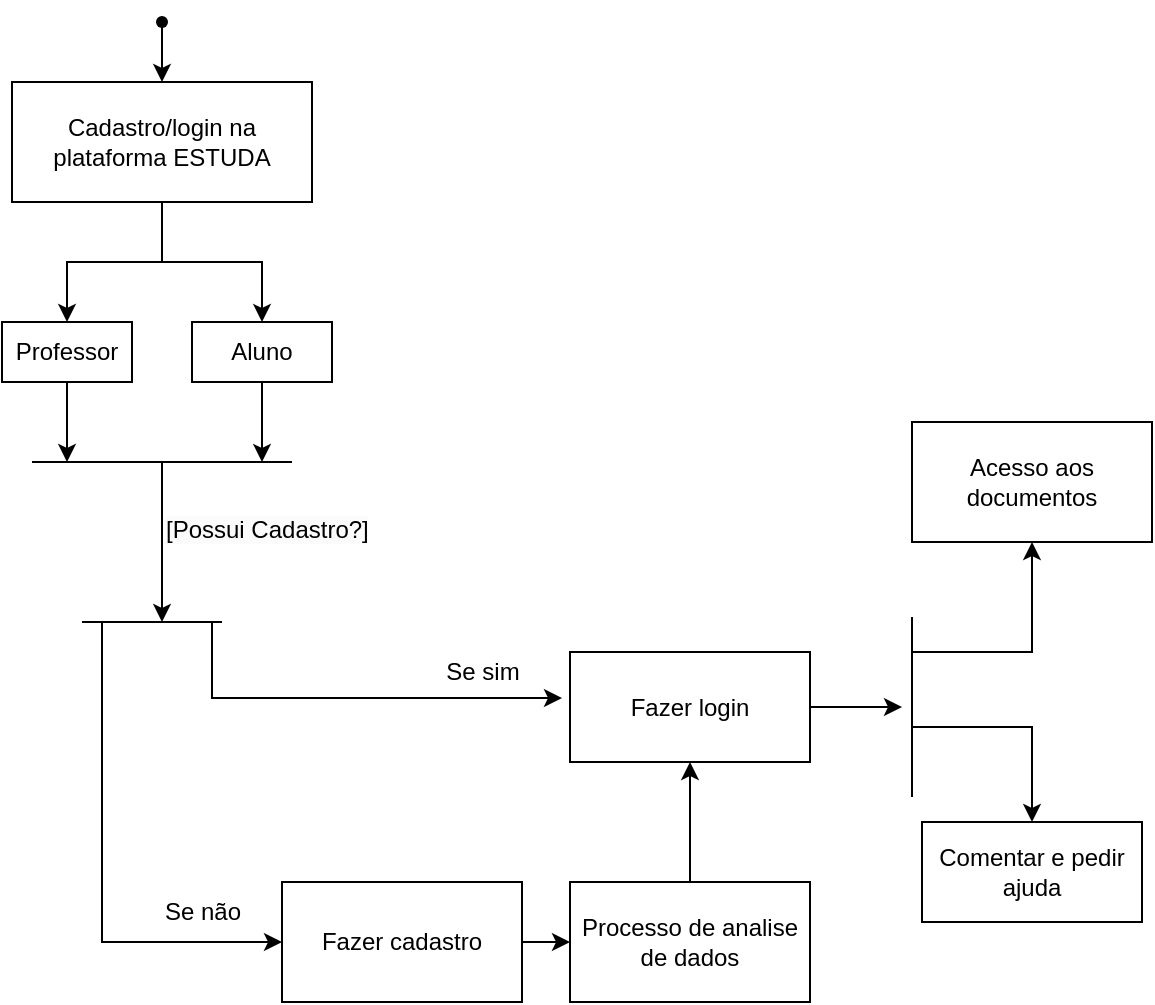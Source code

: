 <mxfile version="21.2.8" type="device">
  <diagram name="Página-1" id="jmDzwANW4qJA5nXzOvKP">
    <mxGraphModel dx="1354" dy="664" grid="1" gridSize="10" guides="1" tooltips="1" connect="1" arrows="1" fold="1" page="1" pageScale="1" pageWidth="827" pageHeight="1169" math="0" shadow="0">
      <root>
        <mxCell id="0" />
        <mxCell id="1" parent="0" />
        <mxCell id="jKdDpH5kDZpJ2cXiWnHA-3" style="edgeStyle=orthogonalEdgeStyle;rounded=0;orthogonalLoop=1;jettySize=auto;html=1;" edge="1" parent="1" source="jKdDpH5kDZpJ2cXiWnHA-1">
          <mxGeometry relative="1" as="geometry">
            <mxPoint x="170" y="100" as="targetPoint" />
          </mxGeometry>
        </mxCell>
        <mxCell id="jKdDpH5kDZpJ2cXiWnHA-1" value="" style="shape=waypoint;sketch=0;fillStyle=solid;size=6;pointerEvents=1;points=[];fillColor=none;resizable=0;rotatable=0;perimeter=centerPerimeter;snapToPoint=1;" vertex="1" parent="1">
          <mxGeometry x="160" y="60" width="20" height="20" as="geometry" />
        </mxCell>
        <mxCell id="jKdDpH5kDZpJ2cXiWnHA-5" style="edgeStyle=orthogonalEdgeStyle;rounded=0;orthogonalLoop=1;jettySize=auto;html=1;" edge="1" parent="1">
          <mxGeometry relative="1" as="geometry">
            <mxPoint x="170" y="370" as="targetPoint" />
            <mxPoint x="170" y="290" as="sourcePoint" />
          </mxGeometry>
        </mxCell>
        <mxCell id="jKdDpH5kDZpJ2cXiWnHA-41" style="edgeStyle=orthogonalEdgeStyle;rounded=0;orthogonalLoop=1;jettySize=auto;html=1;" edge="1" parent="1" source="jKdDpH5kDZpJ2cXiWnHA-4" target="jKdDpH5kDZpJ2cXiWnHA-37">
          <mxGeometry relative="1" as="geometry" />
        </mxCell>
        <mxCell id="jKdDpH5kDZpJ2cXiWnHA-42" style="edgeStyle=orthogonalEdgeStyle;rounded=0;orthogonalLoop=1;jettySize=auto;html=1;entryX=0.5;entryY=0;entryDx=0;entryDy=0;" edge="1" parent="1" source="jKdDpH5kDZpJ2cXiWnHA-4" target="jKdDpH5kDZpJ2cXiWnHA-38">
          <mxGeometry relative="1" as="geometry" />
        </mxCell>
        <mxCell id="jKdDpH5kDZpJ2cXiWnHA-4" value="Cadastro/login na plataforma ESTUDA" style="rounded=0;whiteSpace=wrap;html=1;" vertex="1" parent="1">
          <mxGeometry x="95" y="100" width="150" height="60" as="geometry" />
        </mxCell>
        <mxCell id="jKdDpH5kDZpJ2cXiWnHA-6" value="" style="endArrow=none;html=1;rounded=0;" edge="1" parent="1">
          <mxGeometry width="50" height="50" relative="1" as="geometry">
            <mxPoint x="130" y="370" as="sourcePoint" />
            <mxPoint x="200" y="370" as="targetPoint" />
          </mxGeometry>
        </mxCell>
        <mxCell id="jKdDpH5kDZpJ2cXiWnHA-7" value="" style="endArrow=classic;html=1;rounded=0;" edge="1" parent="1">
          <mxGeometry width="50" height="50" relative="1" as="geometry">
            <mxPoint x="195" y="370" as="sourcePoint" />
            <mxPoint x="370" y="408" as="targetPoint" />
            <Array as="points">
              <mxPoint x="195" y="408" />
            </Array>
          </mxGeometry>
        </mxCell>
        <mxCell id="jKdDpH5kDZpJ2cXiWnHA-9" value="Se sim" style="text;html=1;align=center;verticalAlign=middle;resizable=0;points=[];autosize=1;strokeColor=none;fillColor=none;" vertex="1" parent="1">
          <mxGeometry x="300" y="380" width="60" height="30" as="geometry" />
        </mxCell>
        <mxCell id="jKdDpH5kDZpJ2cXiWnHA-10" value="Se não" style="text;html=1;align=center;verticalAlign=middle;resizable=0;points=[];autosize=1;strokeColor=none;fillColor=none;" vertex="1" parent="1">
          <mxGeometry x="160" y="500" width="60" height="30" as="geometry" />
        </mxCell>
        <mxCell id="jKdDpH5kDZpJ2cXiWnHA-12" value="&lt;span style=&quot;color: rgb(0, 0, 0); font-family: Helvetica; font-size: 12px; font-style: normal; font-variant-ligatures: normal; font-variant-caps: normal; font-weight: 400; letter-spacing: normal; orphans: 2; text-align: center; text-indent: 0px; text-transform: none; widows: 2; word-spacing: 0px; -webkit-text-stroke-width: 0px; background-color: rgb(251, 251, 251); text-decoration-thickness: initial; text-decoration-style: initial; text-decoration-color: initial; float: none; display: inline !important;&quot;&gt;[Possui Cadastro?]&lt;/span&gt;" style="text;whiteSpace=wrap;html=1;" vertex="1" parent="1">
          <mxGeometry x="170" y="310" width="110" height="20" as="geometry" />
        </mxCell>
        <mxCell id="jKdDpH5kDZpJ2cXiWnHA-13" value="" style="endArrow=classic;html=1;rounded=0;" edge="1" parent="1">
          <mxGeometry width="50" height="50" relative="1" as="geometry">
            <mxPoint x="140" y="370" as="sourcePoint" />
            <mxPoint x="230" y="530" as="targetPoint" />
            <Array as="points">
              <mxPoint x="140" y="530" />
            </Array>
          </mxGeometry>
        </mxCell>
        <mxCell id="jKdDpH5kDZpJ2cXiWnHA-27" style="edgeStyle=orthogonalEdgeStyle;rounded=0;orthogonalLoop=1;jettySize=auto;html=1;" edge="1" parent="1" source="jKdDpH5kDZpJ2cXiWnHA-14">
          <mxGeometry relative="1" as="geometry">
            <mxPoint x="540" y="412.5" as="targetPoint" />
          </mxGeometry>
        </mxCell>
        <mxCell id="jKdDpH5kDZpJ2cXiWnHA-14" value="Fazer login" style="rounded=0;whiteSpace=wrap;html=1;" vertex="1" parent="1">
          <mxGeometry x="374" y="385" width="120" height="55" as="geometry" />
        </mxCell>
        <mxCell id="jKdDpH5kDZpJ2cXiWnHA-24" style="edgeStyle=orthogonalEdgeStyle;rounded=0;orthogonalLoop=1;jettySize=auto;html=1;entryX=0;entryY=0.5;entryDx=0;entryDy=0;" edge="1" parent="1" source="jKdDpH5kDZpJ2cXiWnHA-16" target="jKdDpH5kDZpJ2cXiWnHA-21">
          <mxGeometry relative="1" as="geometry" />
        </mxCell>
        <mxCell id="jKdDpH5kDZpJ2cXiWnHA-16" value="Fazer cadastro" style="rounded=0;whiteSpace=wrap;html=1;" vertex="1" parent="1">
          <mxGeometry x="230" y="500" width="120" height="60" as="geometry" />
        </mxCell>
        <mxCell id="jKdDpH5kDZpJ2cXiWnHA-25" style="edgeStyle=orthogonalEdgeStyle;rounded=0;orthogonalLoop=1;jettySize=auto;html=1;entryX=0.5;entryY=1;entryDx=0;entryDy=0;" edge="1" parent="1" source="jKdDpH5kDZpJ2cXiWnHA-21" target="jKdDpH5kDZpJ2cXiWnHA-14">
          <mxGeometry relative="1" as="geometry" />
        </mxCell>
        <mxCell id="jKdDpH5kDZpJ2cXiWnHA-21" value="Processo de analise de dados" style="rounded=0;whiteSpace=wrap;html=1;" vertex="1" parent="1">
          <mxGeometry x="374" y="500" width="120" height="60" as="geometry" />
        </mxCell>
        <mxCell id="jKdDpH5kDZpJ2cXiWnHA-28" value="" style="endArrow=none;html=1;rounded=0;" edge="1" parent="1">
          <mxGeometry width="50" height="50" relative="1" as="geometry">
            <mxPoint x="545" y="457.5" as="sourcePoint" />
            <mxPoint x="545" y="367.5" as="targetPoint" />
          </mxGeometry>
        </mxCell>
        <mxCell id="jKdDpH5kDZpJ2cXiWnHA-30" value="" style="endArrow=classic;html=1;rounded=0;" edge="1" parent="1">
          <mxGeometry width="50" height="50" relative="1" as="geometry">
            <mxPoint x="545" y="385" as="sourcePoint" />
            <mxPoint x="605" y="330" as="targetPoint" />
            <Array as="points">
              <mxPoint x="605" y="385" />
            </Array>
          </mxGeometry>
        </mxCell>
        <mxCell id="jKdDpH5kDZpJ2cXiWnHA-31" value="Acesso aos documentos" style="rounded=0;whiteSpace=wrap;html=1;" vertex="1" parent="1">
          <mxGeometry x="545" y="270" width="120" height="60" as="geometry" />
        </mxCell>
        <mxCell id="jKdDpH5kDZpJ2cXiWnHA-44" style="edgeStyle=orthogonalEdgeStyle;rounded=0;orthogonalLoop=1;jettySize=auto;html=1;" edge="1" parent="1" source="jKdDpH5kDZpJ2cXiWnHA-37">
          <mxGeometry relative="1" as="geometry">
            <mxPoint x="220" y="290" as="targetPoint" />
          </mxGeometry>
        </mxCell>
        <mxCell id="jKdDpH5kDZpJ2cXiWnHA-37" value="Aluno" style="rounded=0;whiteSpace=wrap;html=1;" vertex="1" parent="1">
          <mxGeometry x="185" y="220" width="70" height="30" as="geometry" />
        </mxCell>
        <mxCell id="jKdDpH5kDZpJ2cXiWnHA-45" style="edgeStyle=orthogonalEdgeStyle;rounded=0;orthogonalLoop=1;jettySize=auto;html=1;" edge="1" parent="1" source="jKdDpH5kDZpJ2cXiWnHA-38">
          <mxGeometry relative="1" as="geometry">
            <mxPoint x="122.5" y="290" as="targetPoint" />
          </mxGeometry>
        </mxCell>
        <mxCell id="jKdDpH5kDZpJ2cXiWnHA-38" value="Professor" style="rounded=0;whiteSpace=wrap;html=1;" vertex="1" parent="1">
          <mxGeometry x="90" y="220" width="65" height="30" as="geometry" />
        </mxCell>
        <mxCell id="jKdDpH5kDZpJ2cXiWnHA-39" value="" style="endArrow=none;html=1;rounded=0;" edge="1" parent="1">
          <mxGeometry width="50" height="50" relative="1" as="geometry">
            <mxPoint x="105" y="290" as="sourcePoint" />
            <mxPoint x="235" y="290" as="targetPoint" />
          </mxGeometry>
        </mxCell>
        <mxCell id="jKdDpH5kDZpJ2cXiWnHA-46" value="" style="endArrow=classic;html=1;rounded=0;" edge="1" parent="1">
          <mxGeometry width="50" height="50" relative="1" as="geometry">
            <mxPoint x="545" y="422.5" as="sourcePoint" />
            <mxPoint x="605" y="470" as="targetPoint" />
            <Array as="points">
              <mxPoint x="605" y="422.5" />
            </Array>
          </mxGeometry>
        </mxCell>
        <mxCell id="jKdDpH5kDZpJ2cXiWnHA-47" value="Comentar e pedir ajuda" style="rounded=0;whiteSpace=wrap;html=1;" vertex="1" parent="1">
          <mxGeometry x="550" y="470" width="110" height="50" as="geometry" />
        </mxCell>
      </root>
    </mxGraphModel>
  </diagram>
</mxfile>
